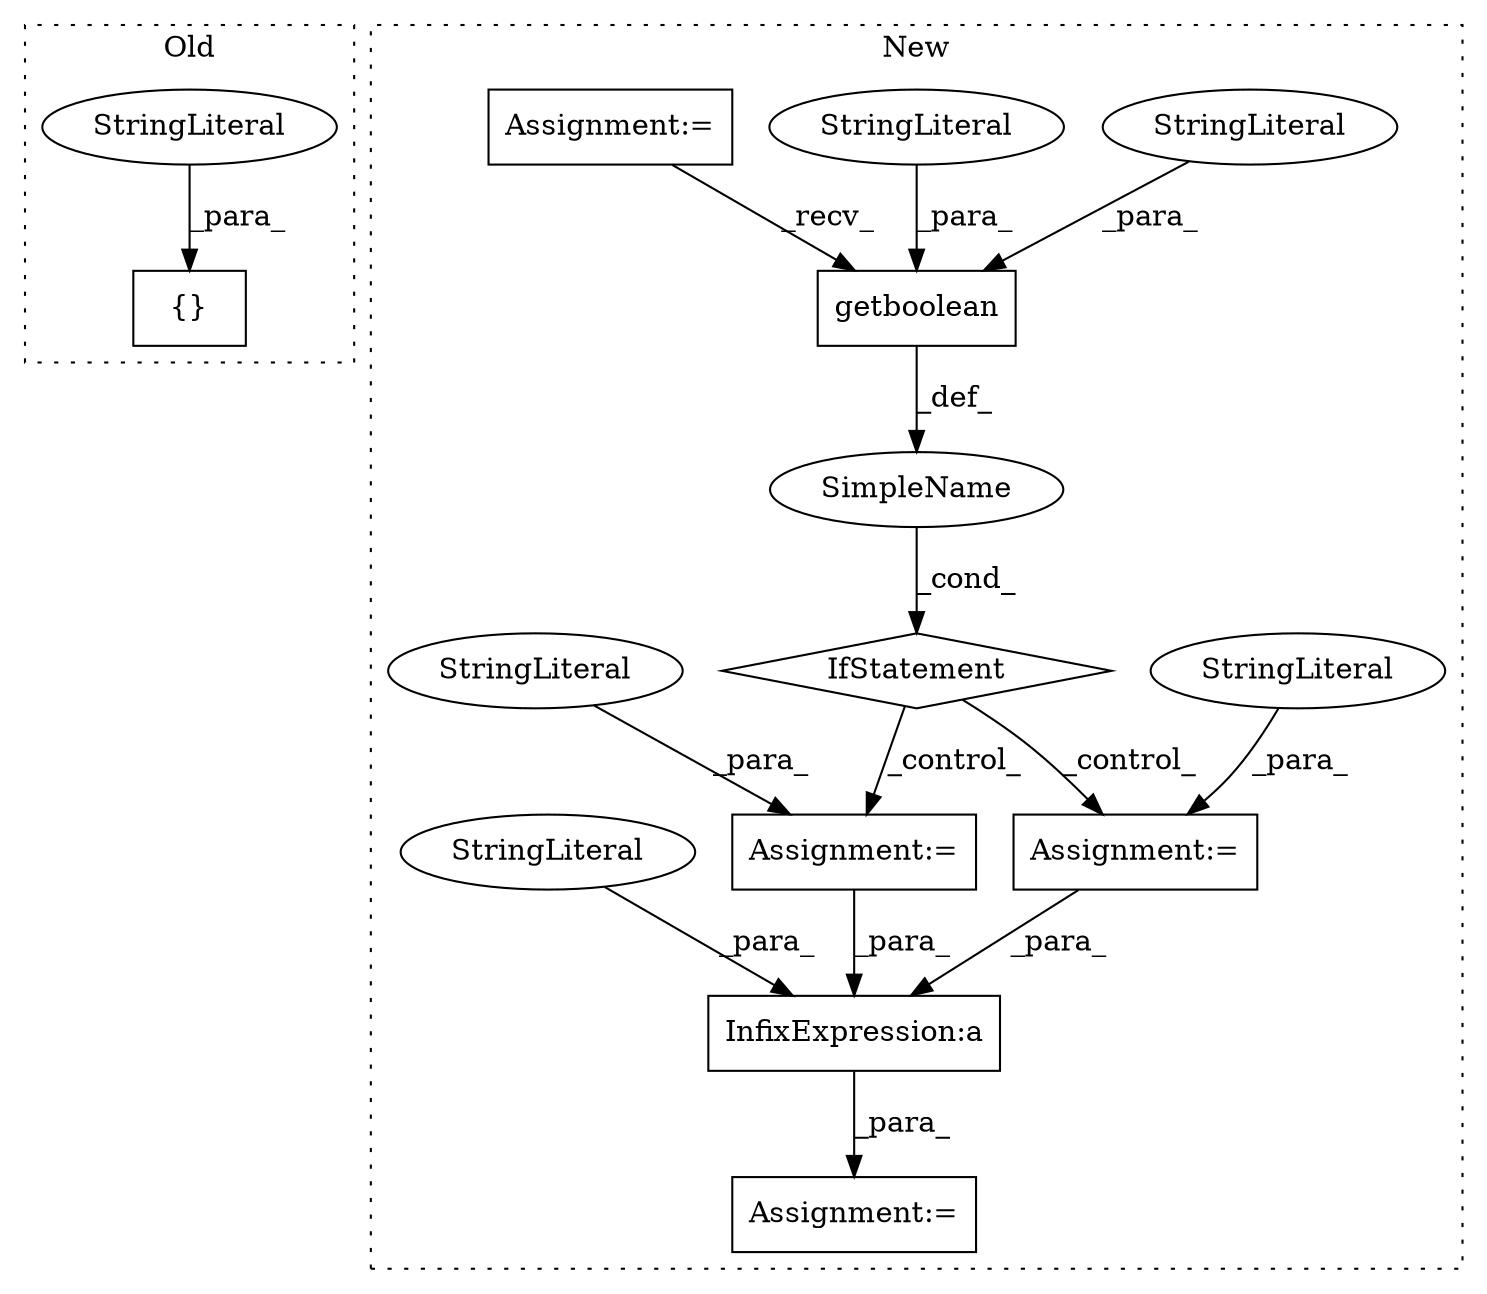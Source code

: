 digraph G {
subgraph cluster0 {
1 [label="{}" a="4" s="15146,15153" l="1,1" shape="box"];
15 [label="StringLiteral" a="45" s="15147" l="6" shape="ellipse"];
label = "Old";
style="dotted";
}
subgraph cluster1 {
2 [label="getboolean" a="32" s="14419,14449" l="11,1" shape="box"];
3 [label="StringLiteral" a="45" s="14441" l="8" shape="ellipse"];
4 [label="StringLiteral" a="45" s="14430" l="10" shape="ellipse"];
5 [label="IfStatement" a="25" s="14408,14450" l="4,2" shape="diamond"];
6 [label="SimpleName" a="42" s="" l="" shape="ellipse"];
7 [label="Assignment:=" a="7" s="14548" l="1" shape="box"];
8 [label="InfixExpression:a" a="27" s="15813" l="3" shape="box"];
9 [label="Assignment:=" a="7" s="14473" l="1" shape="box"];
10 [label="StringLiteral" a="45" s="14549" l="2" shape="ellipse"];
11 [label="Assignment:=" a="7" s="13435" l="6" shape="box"];
12 [label="Assignment:=" a="7" s="14567" l="1" shape="box"];
13 [label="StringLiteral" a="45" s="14474" l="39" shape="ellipse"];
14 [label="StringLiteral" a="45" s="14569" l="1244" shape="ellipse"];
label = "New";
style="dotted";
}
2 -> 6 [label="_def_"];
3 -> 2 [label="_para_"];
4 -> 2 [label="_para_"];
5 -> 7 [label="_control_"];
5 -> 9 [label="_control_"];
6 -> 5 [label="_cond_"];
7 -> 8 [label="_para_"];
8 -> 12 [label="_para_"];
9 -> 8 [label="_para_"];
10 -> 7 [label="_para_"];
11 -> 2 [label="_recv_"];
13 -> 9 [label="_para_"];
14 -> 8 [label="_para_"];
15 -> 1 [label="_para_"];
}